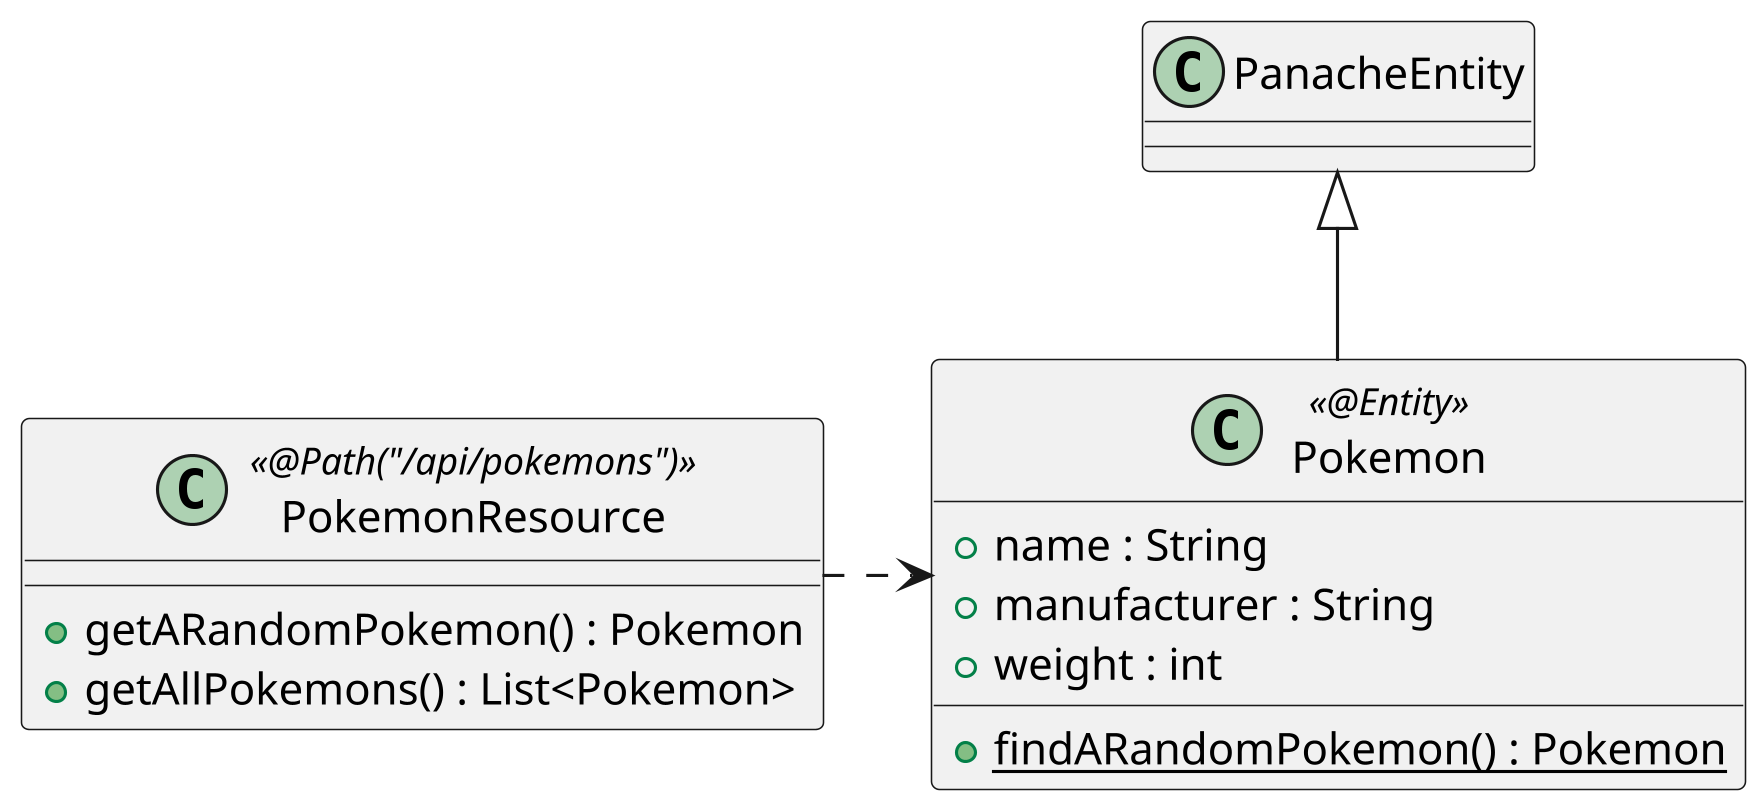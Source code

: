 @startuml
skinparam dpi 300

class Pokemon <<@Entity>> {
    + name : String
    + manufacturer : String
    + weight : int
    {static} + findARandomPokemon() : Pokemon
}

class PokemonResource <<@Path("/api/pokemons")>> {
    + getARandomPokemon() : Pokemon
    + getAllPokemons() : List<Pokemon>
}

PokemonResource .> Pokemon
PanacheEntity <|-- Pokemon

@enduml
